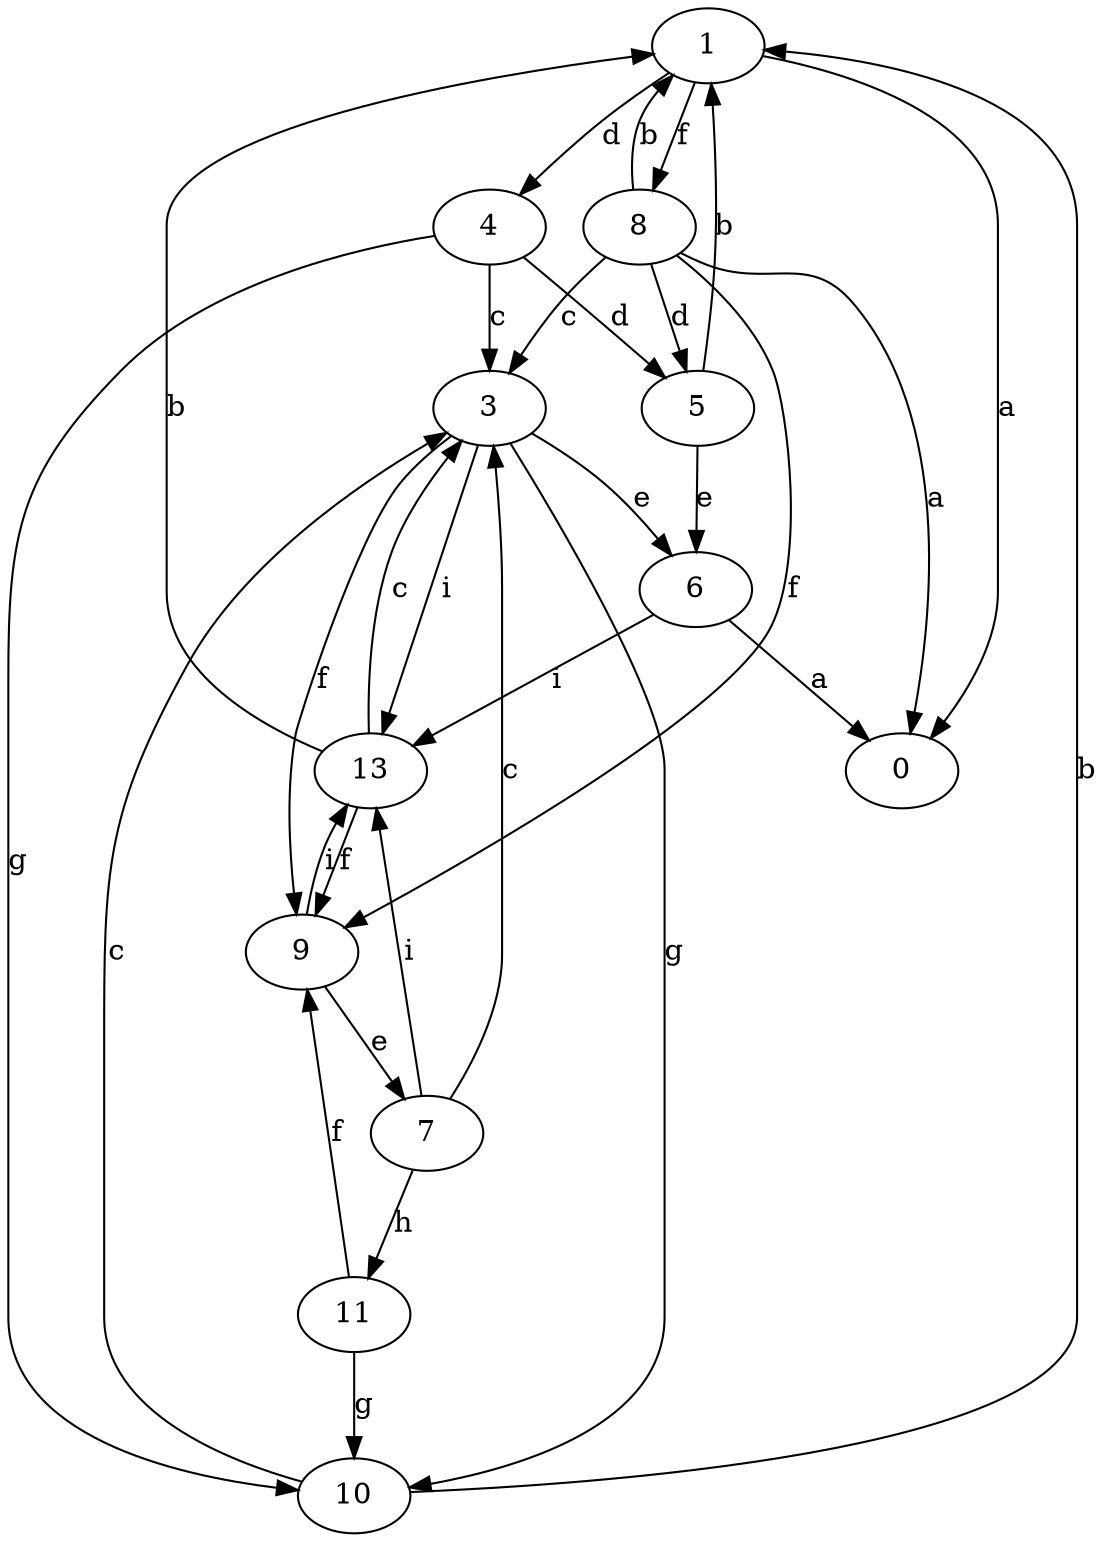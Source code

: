 strict digraph  {
0;
1;
3;
4;
5;
6;
7;
8;
9;
10;
11;
13;
1 -> 0  [label=a];
1 -> 4  [label=d];
1 -> 8  [label=f];
3 -> 6  [label=e];
3 -> 9  [label=f];
3 -> 10  [label=g];
3 -> 13  [label=i];
4 -> 3  [label=c];
4 -> 5  [label=d];
4 -> 10  [label=g];
5 -> 1  [label=b];
5 -> 6  [label=e];
6 -> 0  [label=a];
6 -> 13  [label=i];
7 -> 3  [label=c];
7 -> 11  [label=h];
7 -> 13  [label=i];
8 -> 0  [label=a];
8 -> 1  [label=b];
8 -> 3  [label=c];
8 -> 5  [label=d];
8 -> 9  [label=f];
9 -> 7  [label=e];
9 -> 13  [label=i];
10 -> 1  [label=b];
10 -> 3  [label=c];
11 -> 9  [label=f];
11 -> 10  [label=g];
13 -> 1  [label=b];
13 -> 3  [label=c];
13 -> 9  [label=f];
}
